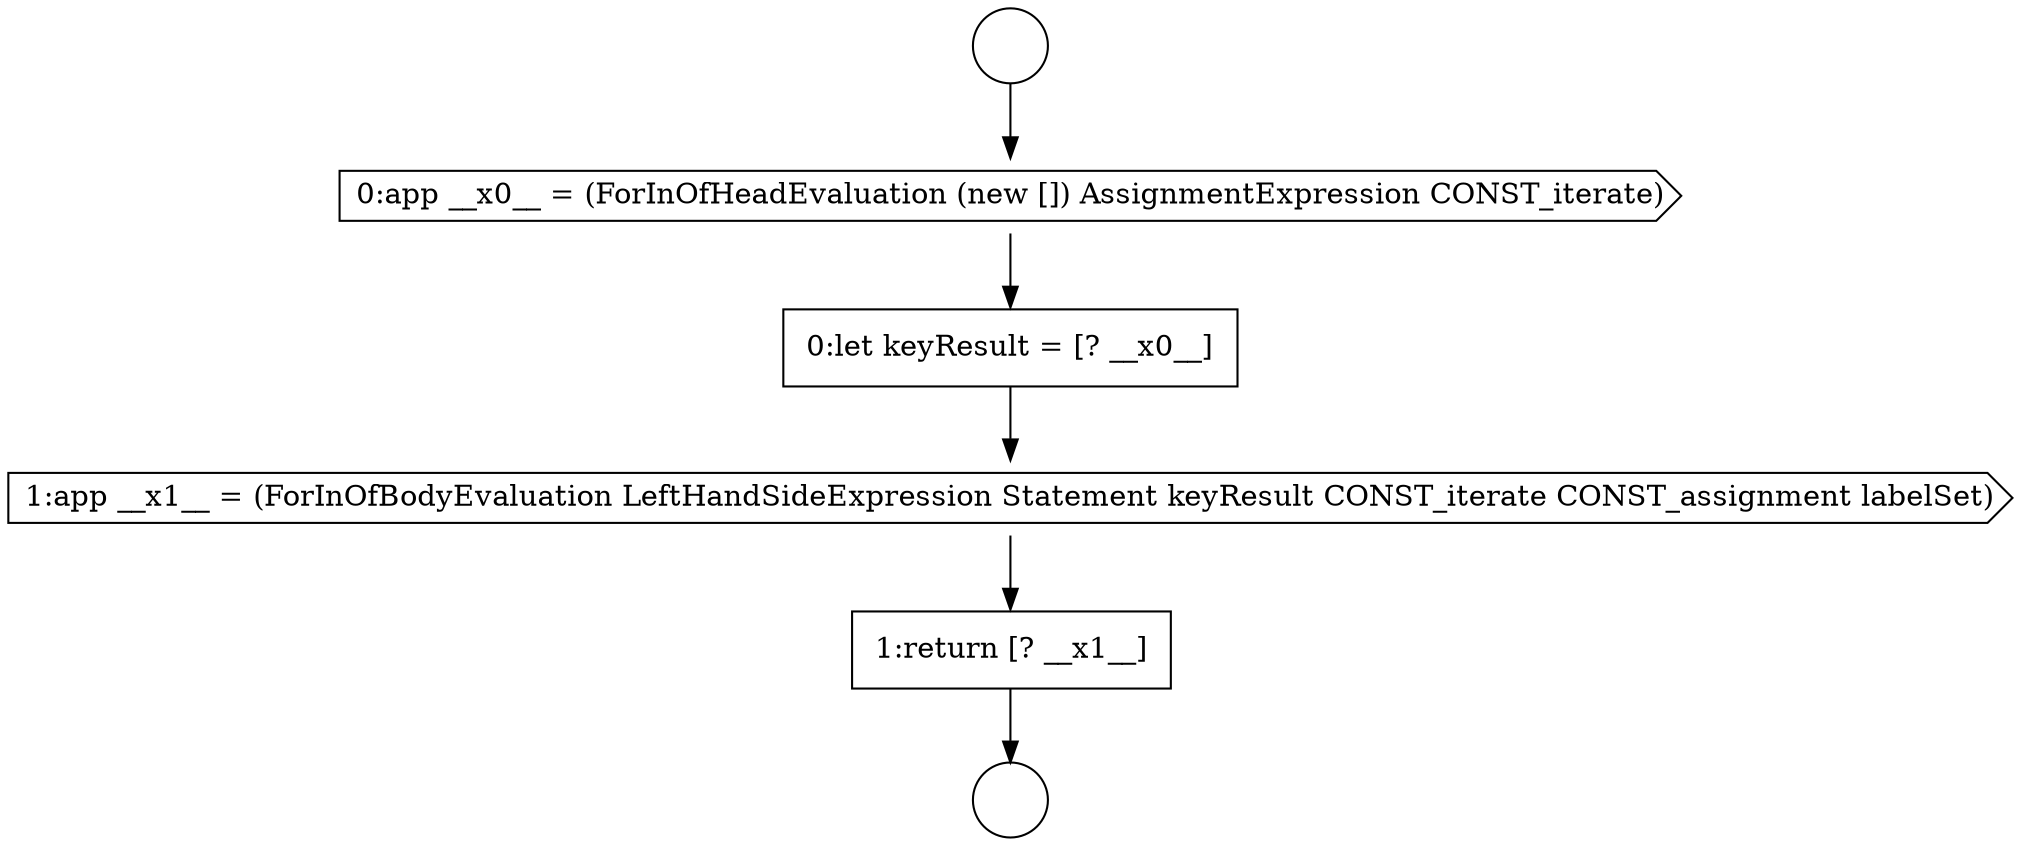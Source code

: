 digraph {
  node7683 [shape=cds, label=<<font color="black">1:app __x1__ = (ForInOfBodyEvaluation LeftHandSideExpression Statement keyResult CONST_iterate CONST_assignment labelSet)</font>> color="black" fillcolor="white" style=filled]
  node7682 [shape=none, margin=0, label=<<font color="black">
    <table border="0" cellborder="1" cellspacing="0" cellpadding="10">
      <tr><td align="left">0:let keyResult = [? __x0__]</td></tr>
    </table>
  </font>> color="black" fillcolor="white" style=filled]
  node7680 [shape=circle label=" " color="black" fillcolor="white" style=filled]
  node7684 [shape=none, margin=0, label=<<font color="black">
    <table border="0" cellborder="1" cellspacing="0" cellpadding="10">
      <tr><td align="left">1:return [? __x1__]</td></tr>
    </table>
  </font>> color="black" fillcolor="white" style=filled]
  node7681 [shape=cds, label=<<font color="black">0:app __x0__ = (ForInOfHeadEvaluation (new []) AssignmentExpression CONST_iterate)</font>> color="black" fillcolor="white" style=filled]
  node7679 [shape=circle label=" " color="black" fillcolor="white" style=filled]
  node7684 -> node7680 [ color="black"]
  node7681 -> node7682 [ color="black"]
  node7679 -> node7681 [ color="black"]
  node7682 -> node7683 [ color="black"]
  node7683 -> node7684 [ color="black"]
}
